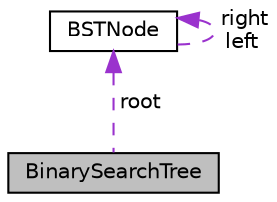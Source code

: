 digraph "BinarySearchTree"
{
 // LATEX_PDF_SIZE
  edge [fontname="Helvetica",fontsize="10",labelfontname="Helvetica",labelfontsize="10"];
  node [fontname="Helvetica",fontsize="10",shape=record];
  Node1 [label="BinarySearchTree",height=0.2,width=0.4,color="black", fillcolor="grey75", style="filled", fontcolor="black",tooltip="Class for a Binary Search Tree."];
  Node2 -> Node1 [dir="back",color="darkorchid3",fontsize="10",style="dashed",label=" root" ,fontname="Helvetica"];
  Node2 [label="BSTNode",height=0.2,width=0.4,color="black", fillcolor="white", style="filled",URL="$classBSTNode.html",tooltip="Node in a Binary Search tree."];
  Node2 -> Node2 [dir="back",color="darkorchid3",fontsize="10",style="dashed",label=" right\nleft" ,fontname="Helvetica"];
}
